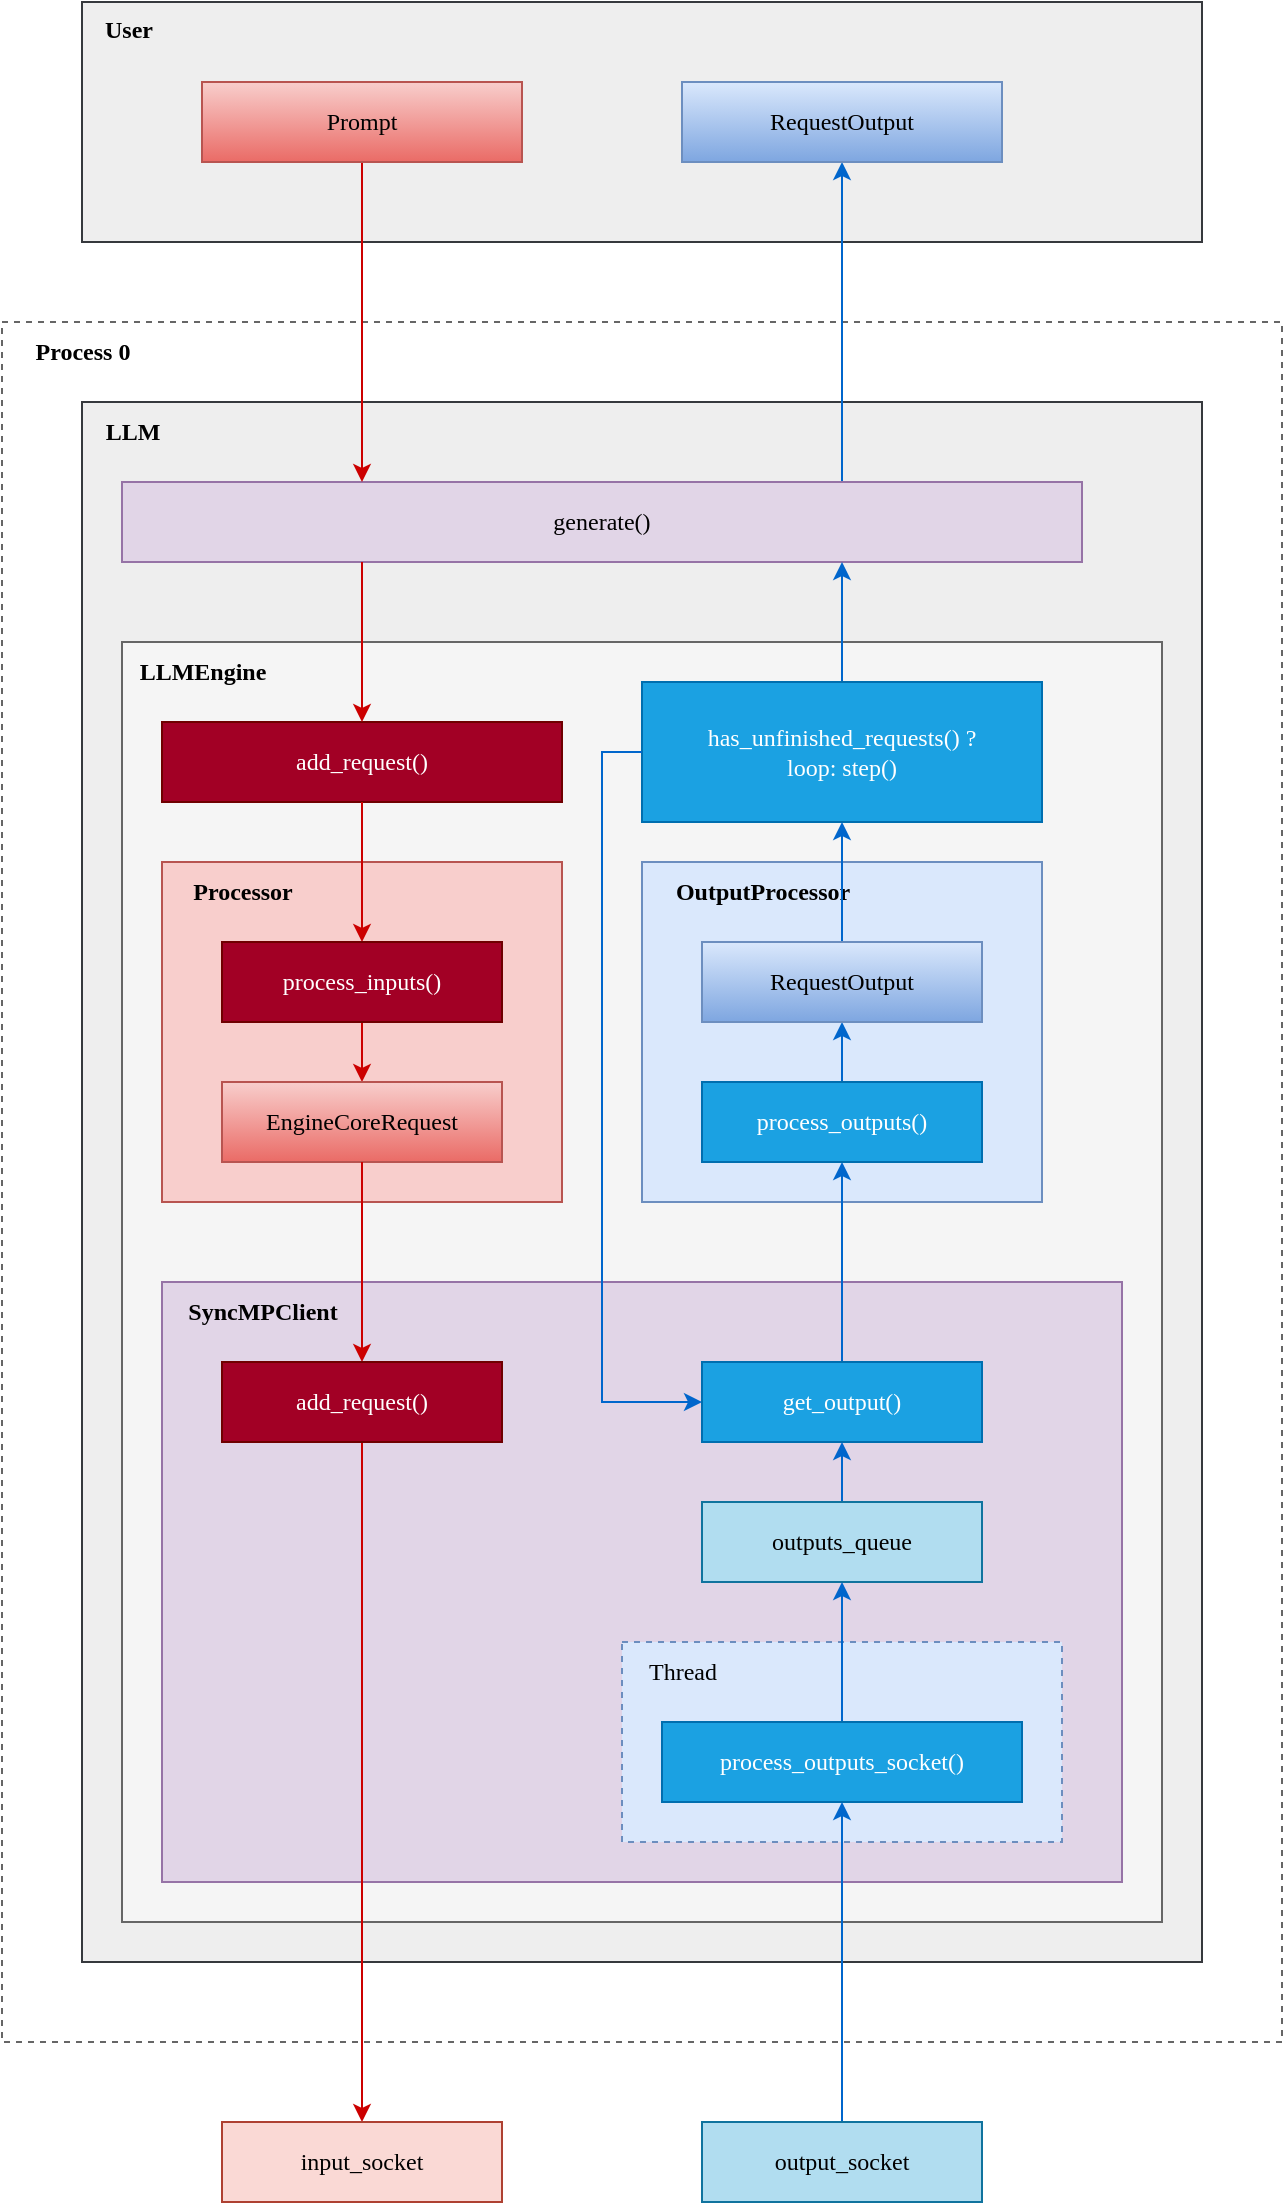 <mxfile version="26.2.2">
  <diagram name="第 1 页" id="3zil4xG0uViYqBmfMzGI">
    <mxGraphModel dx="1556" dy="1322" grid="0" gridSize="10" guides="1" tooltips="1" connect="1" arrows="1" fold="1" page="0" pageScale="1" pageWidth="827" pageHeight="1169" background="#ffffff" math="0" shadow="0">
      <root>
        <mxCell id="0" />
        <mxCell id="1" parent="0" />
        <mxCell id="LIy3COJy61-hEHOoki2R-126" value="" style="rounded=0;whiteSpace=wrap;html=1;fillColor=#eeeeee;strokeColor=#36393d;" parent="1" vertex="1">
          <mxGeometry x="240" y="-120" width="560" height="120" as="geometry" />
        </mxCell>
        <mxCell id="S0_RyhDASHA5Elp-pzC3-69" value="" style="rounded=0;whiteSpace=wrap;html=1;fillColor=none;dashed=1;strokeColor=#666666;" parent="1" vertex="1">
          <mxGeometry x="200" y="40" width="640" height="860" as="geometry" />
        </mxCell>
        <mxCell id="S0_RyhDASHA5Elp-pzC3-1" value="" style="rounded=0;whiteSpace=wrap;html=1;fillColor=#eeeeee;strokeColor=#36393d;" parent="1" vertex="1">
          <mxGeometry x="240" y="80" width="560" height="780" as="geometry" />
        </mxCell>
        <mxCell id="S0_RyhDASHA5Elp-pzC3-3" value="" style="rounded=0;whiteSpace=wrap;html=1;fillColor=#f5f5f5;strokeColor=#666666;fontColor=#333333;" parent="1" vertex="1">
          <mxGeometry x="260" y="200" width="520" height="640" as="geometry" />
        </mxCell>
        <mxCell id="S0_RyhDASHA5Elp-pzC3-5" value="&lt;font face=&quot;Comic Sans MS&quot;&gt;&lt;b&gt;LLM&lt;/b&gt;&lt;/font&gt;" style="text;html=1;align=center;verticalAlign=middle;resizable=0;points=[];autosize=1;strokeColor=none;fillColor=none;" parent="1" vertex="1">
          <mxGeometry x="240" y="80" width="50" height="30" as="geometry" />
        </mxCell>
        <mxCell id="S0_RyhDASHA5Elp-pzC3-7" value="&lt;font face=&quot;Comic Sans MS&quot;&gt;&lt;b&gt;LLMEngine&lt;/b&gt;&lt;/font&gt;" style="text;html=1;align=center;verticalAlign=middle;resizable=0;points=[];autosize=1;strokeColor=none;fillColor=none;" parent="1" vertex="1">
          <mxGeometry x="260" y="200" width="80" height="30" as="geometry" />
        </mxCell>
        <mxCell id="S0_RyhDASHA5Elp-pzC3-21" style="edgeStyle=orthogonalEdgeStyle;rounded=0;orthogonalLoop=1;jettySize=auto;html=1;exitX=0.75;exitY=0;exitDx=0;exitDy=0;entryX=0.5;entryY=1;entryDx=0;entryDy=0;strokeColor=#0066CC;" parent="1" source="S0_RyhDASHA5Elp-pzC3-8" target="S0_RyhDASHA5Elp-pzC3-18" edge="1">
          <mxGeometry relative="1" as="geometry" />
        </mxCell>
        <mxCell id="S0_RyhDASHA5Elp-pzC3-8" value="&lt;font face=&quot;Comic Sans MS&quot;&gt;generate()&lt;/font&gt;" style="rounded=0;whiteSpace=wrap;html=1;fillColor=#e1d5e7;strokeColor=#9673a6;" parent="1" vertex="1">
          <mxGeometry x="260" y="120" width="480" height="40" as="geometry" />
        </mxCell>
        <mxCell id="S0_RyhDASHA5Elp-pzC3-10" value="&lt;font face=&quot;Comic Sans MS&quot;&gt;add_request()&lt;/font&gt;" style="rounded=0;whiteSpace=wrap;html=1;fillColor=#a20025;fontColor=#ffffff;strokeColor=#6F0000;" parent="1" vertex="1">
          <mxGeometry x="280" y="240" width="200" height="40" as="geometry" />
        </mxCell>
        <mxCell id="S0_RyhDASHA5Elp-pzC3-22" value="" style="rounded=0;whiteSpace=wrap;html=1;fillColor=#f8cecc;strokeColor=#b85450;" parent="1" vertex="1">
          <mxGeometry x="280" y="310" width="200" height="170" as="geometry" />
        </mxCell>
        <mxCell id="S0_RyhDASHA5Elp-pzC3-31" style="edgeStyle=orthogonalEdgeStyle;rounded=0;orthogonalLoop=1;jettySize=auto;html=1;exitX=0.5;exitY=1;exitDx=0;exitDy=0;entryX=0.5;entryY=0;entryDx=0;entryDy=0;strokeColor=#CC0000;" parent="1" source="S0_RyhDASHA5Elp-pzC3-10" target="S0_RyhDASHA5Elp-pzC3-24" edge="1">
          <mxGeometry relative="1" as="geometry" />
        </mxCell>
        <mxCell id="S0_RyhDASHA5Elp-pzC3-46" style="edgeStyle=orthogonalEdgeStyle;rounded=0;orthogonalLoop=1;jettySize=auto;html=1;exitX=0.5;exitY=0;exitDx=0;exitDy=0;entryX=0.75;entryY=1;entryDx=0;entryDy=0;strokeColor=#0066CC;" parent="1" source="S0_RyhDASHA5Elp-pzC3-11" target="S0_RyhDASHA5Elp-pzC3-8" edge="1">
          <mxGeometry relative="1" as="geometry" />
        </mxCell>
        <mxCell id="S0_RyhDASHA5Elp-pzC3-11" value="&lt;div&gt;&lt;span style=&quot;font-family: &amp;quot;Comic Sans MS&amp;quot;; text-wrap-mode: nowrap;&quot;&gt;has_unfinished_requests() ?&lt;/span&gt;&lt;/div&gt;&lt;font face=&quot;Comic Sans MS&quot;&gt;loop: step()&lt;/font&gt;" style="rounded=0;whiteSpace=wrap;html=1;fillColor=#1ba1e2;fontColor=#ffffff;strokeColor=#006EAF;" parent="1" vertex="1">
          <mxGeometry x="520" y="220" width="200" height="70" as="geometry" />
        </mxCell>
        <mxCell id="S0_RyhDASHA5Elp-pzC3-12" style="edgeStyle=orthogonalEdgeStyle;rounded=0;orthogonalLoop=1;jettySize=auto;html=1;exitX=0.25;exitY=1;exitDx=0;exitDy=0;entryX=0.5;entryY=0;entryDx=0;entryDy=0;strokeColor=#CC0000;" parent="1" source="S0_RyhDASHA5Elp-pzC3-8" target="S0_RyhDASHA5Elp-pzC3-10" edge="1">
          <mxGeometry relative="1" as="geometry">
            <mxPoint x="380" y="240" as="targetPoint" />
          </mxGeometry>
        </mxCell>
        <mxCell id="S0_RyhDASHA5Elp-pzC3-20" style="edgeStyle=orthogonalEdgeStyle;rounded=0;orthogonalLoop=1;jettySize=auto;html=1;exitX=0.5;exitY=1;exitDx=0;exitDy=0;entryX=0.25;entryY=0;entryDx=0;entryDy=0;strokeColor=#CC0000;" parent="1" source="S0_RyhDASHA5Elp-pzC3-17" target="S0_RyhDASHA5Elp-pzC3-8" edge="1">
          <mxGeometry relative="1" as="geometry" />
        </mxCell>
        <mxCell id="S0_RyhDASHA5Elp-pzC3-17" value="&lt;font face=&quot;Comic Sans MS&quot;&gt;Prompt&lt;/font&gt;" style="rounded=0;whiteSpace=wrap;html=1;fillColor=#f8cecc;strokeColor=#b85450;gradientColor=#ea6b66;" parent="1" vertex="1">
          <mxGeometry x="300" y="-80" width="160" height="40" as="geometry" />
        </mxCell>
        <mxCell id="S0_RyhDASHA5Elp-pzC3-18" value="&lt;font face=&quot;Comic Sans MS&quot;&gt;RequestOutput&lt;/font&gt;" style="rounded=0;whiteSpace=wrap;html=1;fillColor=#dae8fc;gradientColor=#7ea6e0;strokeColor=#6c8ebf;" parent="1" vertex="1">
          <mxGeometry x="540" y="-80" width="160" height="40" as="geometry" />
        </mxCell>
        <mxCell id="S0_RyhDASHA5Elp-pzC3-23" value="&lt;font face=&quot;Comic Sans MS&quot;&gt;&lt;b&gt;Processor&lt;/b&gt;&lt;/font&gt;" style="text;html=1;align=center;verticalAlign=middle;resizable=0;points=[];autosize=1;strokeColor=none;fillColor=none;" parent="1" vertex="1">
          <mxGeometry x="280" y="310" width="80" height="30" as="geometry" />
        </mxCell>
        <mxCell id="S0_RyhDASHA5Elp-pzC3-27" style="edgeStyle=orthogonalEdgeStyle;rounded=0;orthogonalLoop=1;jettySize=auto;html=1;exitX=0.5;exitY=1;exitDx=0;exitDy=0;entryX=0.5;entryY=0;entryDx=0;entryDy=0;strokeColor=#CC0000;" parent="1" source="S0_RyhDASHA5Elp-pzC3-24" target="S0_RyhDASHA5Elp-pzC3-26" edge="1">
          <mxGeometry relative="1" as="geometry" />
        </mxCell>
        <mxCell id="S0_RyhDASHA5Elp-pzC3-24" value="&lt;font face=&quot;Comic Sans MS&quot;&gt;process_inputs()&lt;/font&gt;" style="rounded=0;whiteSpace=wrap;html=1;fillColor=#a20025;fontColor=#ffffff;strokeColor=#6F0000;" parent="1" vertex="1">
          <mxGeometry x="310" y="350" width="140" height="40" as="geometry" />
        </mxCell>
        <mxCell id="S0_RyhDASHA5Elp-pzC3-26" value="&lt;font face=&quot;Comic Sans MS&quot;&gt;EngineCoreRequest&lt;/font&gt;" style="rounded=0;whiteSpace=wrap;html=1;fillColor=#f8cecc;gradientColor=#ea6b66;strokeColor=#b85450;" parent="1" vertex="1">
          <mxGeometry x="310" y="420" width="140" height="40" as="geometry" />
        </mxCell>
        <mxCell id="S0_RyhDASHA5Elp-pzC3-28" value="" style="rounded=0;whiteSpace=wrap;html=1;fillColor=#e1d5e7;strokeColor=#9673a6;" parent="1" vertex="1">
          <mxGeometry x="280" y="520" width="480" height="300" as="geometry" />
        </mxCell>
        <mxCell id="S0_RyhDASHA5Elp-pzC3-44" style="edgeStyle=orthogonalEdgeStyle;rounded=0;orthogonalLoop=1;jettySize=auto;html=1;exitX=0;exitY=0.5;exitDx=0;exitDy=0;entryX=0;entryY=0.5;entryDx=0;entryDy=0;strokeColor=#0066CC;" parent="1" source="S0_RyhDASHA5Elp-pzC3-11" target="S0_RyhDASHA5Elp-pzC3-40" edge="1">
          <mxGeometry relative="1" as="geometry" />
        </mxCell>
        <mxCell id="S0_RyhDASHA5Elp-pzC3-37" style="edgeStyle=orthogonalEdgeStyle;rounded=0;orthogonalLoop=1;jettySize=auto;html=1;exitX=0.5;exitY=1;exitDx=0;exitDy=0;entryX=0.5;entryY=0;entryDx=0;entryDy=0;strokeColor=#CC0000;" parent="1" source="S0_RyhDASHA5Elp-pzC3-26" target="S0_RyhDASHA5Elp-pzC3-35" edge="1">
          <mxGeometry relative="1" as="geometry" />
        </mxCell>
        <mxCell id="S0_RyhDASHA5Elp-pzC3-32" value="&lt;font face=&quot;Comic Sans MS&quot;&gt;&lt;b&gt;SyncMPClient&lt;/b&gt;&lt;/font&gt;" style="text;html=1;align=center;verticalAlign=middle;resizable=0;points=[];autosize=1;strokeColor=none;fillColor=none;" parent="1" vertex="1">
          <mxGeometry x="280" y="520" width="100" height="30" as="geometry" />
        </mxCell>
        <mxCell id="S0_RyhDASHA5Elp-pzC3-33" value="" style="rounded=0;whiteSpace=wrap;html=1;fillColor=#dae8fc;strokeColor=#6c8ebf;" parent="1" vertex="1">
          <mxGeometry x="520" y="310" width="200" height="170" as="geometry" />
        </mxCell>
        <mxCell id="S0_RyhDASHA5Elp-pzC3-34" value="&lt;font face=&quot;Comic Sans MS&quot;&gt;&lt;b&gt;OutputProcessor&lt;/b&gt;&lt;/font&gt;" style="text;html=1;align=center;verticalAlign=middle;resizable=0;points=[];autosize=1;strokeColor=none;fillColor=none;" parent="1" vertex="1">
          <mxGeometry x="520" y="310" width="120" height="30" as="geometry" />
        </mxCell>
        <mxCell id="S0_RyhDASHA5Elp-pzC3-39" style="edgeStyle=orthogonalEdgeStyle;rounded=0;orthogonalLoop=1;jettySize=auto;html=1;exitX=0.5;exitY=1;exitDx=0;exitDy=0;strokeColor=#CC0000;" parent="1" source="S0_RyhDASHA5Elp-pzC3-35" target="S0_RyhDASHA5Elp-pzC3-38" edge="1">
          <mxGeometry relative="1" as="geometry" />
        </mxCell>
        <mxCell id="S0_RyhDASHA5Elp-pzC3-35" value="&lt;font face=&quot;Comic Sans MS&quot;&gt;add_request()&lt;/font&gt;" style="rounded=0;whiteSpace=wrap;html=1;fillColor=#a20025;fontColor=#ffffff;strokeColor=#6F0000;" parent="1" vertex="1">
          <mxGeometry x="310" y="560" width="140" height="40" as="geometry" />
        </mxCell>
        <mxCell id="S0_RyhDASHA5Elp-pzC3-38" value="&lt;font face=&quot;Comic Sans MS&quot;&gt;input_socket&lt;/font&gt;" style="rounded=0;whiteSpace=wrap;html=1;fillColor=#fad9d5;strokeColor=#ae4132;" parent="1" vertex="1">
          <mxGeometry x="310" y="940" width="140" height="40" as="geometry" />
        </mxCell>
        <mxCell id="S0_RyhDASHA5Elp-pzC3-47" style="edgeStyle=orthogonalEdgeStyle;rounded=0;orthogonalLoop=1;jettySize=auto;html=1;exitX=0.5;exitY=0;exitDx=0;exitDy=0;entryX=0.5;entryY=1;entryDx=0;entryDy=0;strokeColor=#0066CC;" parent="1" source="S0_RyhDASHA5Elp-pzC3-40" target="S0_RyhDASHA5Elp-pzC3-49" edge="1">
          <mxGeometry relative="1" as="geometry" />
        </mxCell>
        <mxCell id="S0_RyhDASHA5Elp-pzC3-40" value="&lt;font face=&quot;Comic Sans MS&quot;&gt;get_output()&lt;/font&gt;" style="rounded=0;whiteSpace=wrap;html=1;fillColor=#1ba1e2;fontColor=#ffffff;strokeColor=#006EAF;" parent="1" vertex="1">
          <mxGeometry x="550" y="560" width="140" height="40" as="geometry" />
        </mxCell>
        <mxCell id="S0_RyhDASHA5Elp-pzC3-51" style="edgeStyle=orthogonalEdgeStyle;rounded=0;orthogonalLoop=1;jettySize=auto;html=1;exitX=0.5;exitY=0;exitDx=0;exitDy=0;entryX=0.5;entryY=1;entryDx=0;entryDy=0;strokeColor=#0066CC;" parent="1" source="S0_RyhDASHA5Elp-pzC3-49" target="S0_RyhDASHA5Elp-pzC3-50" edge="1">
          <mxGeometry relative="1" as="geometry" />
        </mxCell>
        <mxCell id="S0_RyhDASHA5Elp-pzC3-49" value="&lt;font face=&quot;Comic Sans MS&quot;&gt;process_outputs()&lt;/font&gt;" style="rounded=0;whiteSpace=wrap;html=1;fillColor=#1ba1e2;fontColor=#ffffff;strokeColor=#006EAF;" parent="1" vertex="1">
          <mxGeometry x="550" y="420" width="140" height="40" as="geometry" />
        </mxCell>
        <mxCell id="S0_RyhDASHA5Elp-pzC3-53" style="edgeStyle=orthogonalEdgeStyle;rounded=0;orthogonalLoop=1;jettySize=auto;html=1;exitX=0.5;exitY=0;exitDx=0;exitDy=0;strokeColor=#0066CC;" parent="1" source="S0_RyhDASHA5Elp-pzC3-50" target="S0_RyhDASHA5Elp-pzC3-11" edge="1">
          <mxGeometry relative="1" as="geometry" />
        </mxCell>
        <mxCell id="S0_RyhDASHA5Elp-pzC3-50" value="&lt;span style=&quot;font-family: &amp;quot;Comic Sans MS&amp;quot;;&quot;&gt;RequestOutput&lt;/span&gt;" style="rounded=0;whiteSpace=wrap;html=1;fillColor=#dae8fc;gradientColor=#7ea6e0;strokeColor=#6c8ebf;" parent="1" vertex="1">
          <mxGeometry x="550" y="350" width="140" height="40" as="geometry" />
        </mxCell>
        <mxCell id="S0_RyhDASHA5Elp-pzC3-59" style="edgeStyle=orthogonalEdgeStyle;rounded=0;orthogonalLoop=1;jettySize=auto;html=1;exitX=0.5;exitY=0;exitDx=0;exitDy=0;strokeColor=#0066CC;" parent="1" source="S0_RyhDASHA5Elp-pzC3-57" target="S0_RyhDASHA5Elp-pzC3-40" edge="1">
          <mxGeometry relative="1" as="geometry" />
        </mxCell>
        <mxCell id="S0_RyhDASHA5Elp-pzC3-57" value="&lt;font face=&quot;Comic Sans MS&quot;&gt;outputs_queue&lt;/font&gt;" style="rounded=0;whiteSpace=wrap;html=1;fillColor=#b1ddf0;strokeColor=#10739e;" parent="1" vertex="1">
          <mxGeometry x="550" y="630" width="140" height="40" as="geometry" />
        </mxCell>
        <mxCell id="S0_RyhDASHA5Elp-pzC3-61" value="" style="rounded=0;whiteSpace=wrap;html=1;dashed=1;strokeColor=#6c8ebf;fillColor=#dae8fc;" parent="1" vertex="1">
          <mxGeometry x="510" y="700" width="220" height="100" as="geometry" />
        </mxCell>
        <mxCell id="S0_RyhDASHA5Elp-pzC3-64" style="edgeStyle=orthogonalEdgeStyle;rounded=0;orthogonalLoop=1;jettySize=auto;html=1;exitX=0.5;exitY=0;exitDx=0;exitDy=0;strokeColor=#0066CC;" parent="1" source="S0_RyhDASHA5Elp-pzC3-60" target="S0_RyhDASHA5Elp-pzC3-57" edge="1">
          <mxGeometry relative="1" as="geometry">
            <Array as="points">
              <mxPoint x="620" y="730" />
              <mxPoint x="620" y="730" />
            </Array>
          </mxGeometry>
        </mxCell>
        <mxCell id="S0_RyhDASHA5Elp-pzC3-60" value="&lt;font face=&quot;Comic Sans MS&quot;&gt;process_outputs_socket()&lt;/font&gt;" style="rounded=0;whiteSpace=wrap;html=1;fillColor=#1ba1e2;fontColor=#ffffff;strokeColor=#006EAF;" parent="1" vertex="1">
          <mxGeometry x="530" y="740" width="180" height="40" as="geometry" />
        </mxCell>
        <mxCell id="S0_RyhDASHA5Elp-pzC3-62" value="&lt;font face=&quot;Comic Sans MS&quot;&gt;Thread&lt;/font&gt;" style="text;html=1;align=center;verticalAlign=middle;resizable=0;points=[];autosize=1;strokeColor=none;fillColor=none;" parent="1" vertex="1">
          <mxGeometry x="510" y="700" width="60" height="30" as="geometry" />
        </mxCell>
        <mxCell id="S0_RyhDASHA5Elp-pzC3-66" style="edgeStyle=orthogonalEdgeStyle;rounded=0;orthogonalLoop=1;jettySize=auto;html=1;exitX=0.5;exitY=0;exitDx=0;exitDy=0;entryX=0.5;entryY=1;entryDx=0;entryDy=0;strokeColor=#0066CC;" parent="1" source="S0_RyhDASHA5Elp-pzC3-65" target="S0_RyhDASHA5Elp-pzC3-60" edge="1">
          <mxGeometry relative="1" as="geometry" />
        </mxCell>
        <mxCell id="S0_RyhDASHA5Elp-pzC3-65" value="&lt;font face=&quot;Comic Sans MS&quot;&gt;output_socket&lt;/font&gt;" style="rounded=0;whiteSpace=wrap;html=1;fillColor=#b1ddf0;strokeColor=#10739e;" parent="1" vertex="1">
          <mxGeometry x="550" y="940" width="140" height="40" as="geometry" />
        </mxCell>
        <mxCell id="LIy3COJy61-hEHOoki2R-127" value="&lt;font face=&quot;Comic Sans MS&quot;&gt;&lt;b&gt;User&lt;/b&gt;&lt;/font&gt;" style="text;html=1;align=center;verticalAlign=middle;resizable=0;points=[];autosize=1;strokeColor=none;fillColor=none;" parent="1" vertex="1">
          <mxGeometry x="240" y="-120" width="45" height="27" as="geometry" />
        </mxCell>
        <mxCell id="LIy3COJy61-hEHOoki2R-182" value="&lt;font face=&quot;Comic Sans MS&quot;&gt;&lt;b&gt;Process 0&lt;/b&gt;&lt;/font&gt;" style="text;html=1;align=center;verticalAlign=middle;resizable=0;points=[];autosize=1;strokeColor=none;fillColor=none;" parent="1" vertex="1">
          <mxGeometry x="200" y="40" width="80" height="30" as="geometry" />
        </mxCell>
      </root>
    </mxGraphModel>
  </diagram>
</mxfile>

